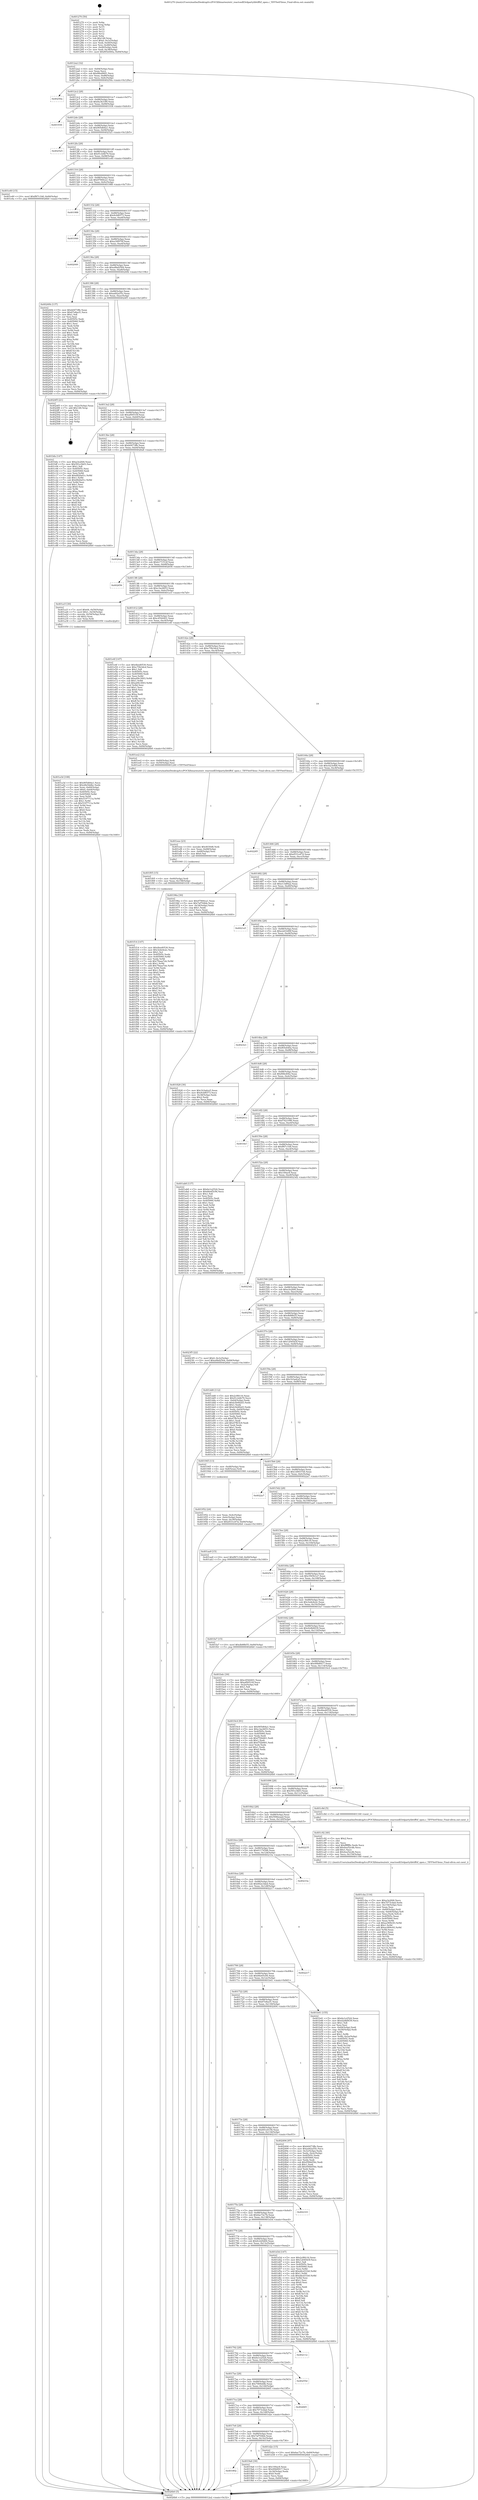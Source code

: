 digraph "0x401270" {
  label = "0x401270 (/mnt/c/Users/mathe/Desktop/tcc/POCII/binaries/extr_reactosdll3rdpartylibtifftif_open.c_TIFFSetFileno_Final-ollvm.out::main(0))"
  labelloc = "t"
  node[shape=record]

  Entry [label="",width=0.3,height=0.3,shape=circle,fillcolor=black,style=filled]
  "0x4012a2" [label="{
     0x4012a2 [32]\l
     | [instrs]\l
     &nbsp;&nbsp;0x4012a2 \<+6\>: mov -0x84(%rbp),%eax\l
     &nbsp;&nbsp;0x4012a8 \<+2\>: mov %eax,%ecx\l
     &nbsp;&nbsp;0x4012aa \<+6\>: sub $0x88ed90f1,%ecx\l
     &nbsp;&nbsp;0x4012b0 \<+6\>: mov %eax,-0x88(%rbp)\l
     &nbsp;&nbsp;0x4012b6 \<+6\>: mov %ecx,-0x8c(%rbp)\l
     &nbsp;&nbsp;0x4012bc \<+6\>: je 000000000040250a \<main+0x129a\>\l
  }"]
  "0x40250a" [label="{
     0x40250a\l
  }", style=dashed]
  "0x4012c2" [label="{
     0x4012c2 [28]\l
     | [instrs]\l
     &nbsp;&nbsp;0x4012c2 \<+5\>: jmp 00000000004012c7 \<main+0x57\>\l
     &nbsp;&nbsp;0x4012c7 \<+6\>: mov -0x88(%rbp),%eax\l
     &nbsp;&nbsp;0x4012cd \<+5\>: sub $0x8a3b33f9,%eax\l
     &nbsp;&nbsp;0x4012d2 \<+6\>: mov %eax,-0x90(%rbp)\l
     &nbsp;&nbsp;0x4012d8 \<+6\>: je 0000000000401936 \<main+0x6c6\>\l
  }"]
  Exit [label="",width=0.3,height=0.3,shape=circle,fillcolor=black,style=filled,peripheries=2]
  "0x401936" [label="{
     0x401936\l
  }", style=dashed]
  "0x4012de" [label="{
     0x4012de [28]\l
     | [instrs]\l
     &nbsp;&nbsp;0x4012de \<+5\>: jmp 00000000004012e3 \<main+0x73\>\l
     &nbsp;&nbsp;0x4012e3 \<+6\>: mov -0x88(%rbp),%eax\l
     &nbsp;&nbsp;0x4012e9 \<+5\>: sub $0x905d64a1,%eax\l
     &nbsp;&nbsp;0x4012ee \<+6\>: mov %eax,-0x94(%rbp)\l
     &nbsp;&nbsp;0x4012f4 \<+6\>: je 0000000000402525 \<main+0x12b5\>\l
  }"]
  "0x401f14" [label="{
     0x401f14 [147]\l
     | [instrs]\l
     &nbsp;&nbsp;0x401f14 \<+5\>: mov $0x4bed0530,%eax\l
     &nbsp;&nbsp;0x401f19 \<+5\>: mov $0x3ede4e2c,%esi\l
     &nbsp;&nbsp;0x401f1e \<+2\>: mov $0x1,%cl\l
     &nbsp;&nbsp;0x401f20 \<+7\>: mov 0x40505c,%edx\l
     &nbsp;&nbsp;0x401f27 \<+8\>: mov 0x405060,%r8d\l
     &nbsp;&nbsp;0x401f2f \<+3\>: mov %edx,%r9d\l
     &nbsp;&nbsp;0x401f32 \<+7\>: sub $0x79aaa7eb,%r9d\l
     &nbsp;&nbsp;0x401f39 \<+4\>: sub $0x1,%r9d\l
     &nbsp;&nbsp;0x401f3d \<+7\>: add $0x79aaa7eb,%r9d\l
     &nbsp;&nbsp;0x401f44 \<+4\>: imul %r9d,%edx\l
     &nbsp;&nbsp;0x401f48 \<+3\>: and $0x1,%edx\l
     &nbsp;&nbsp;0x401f4b \<+3\>: cmp $0x0,%edx\l
     &nbsp;&nbsp;0x401f4e \<+4\>: sete %r10b\l
     &nbsp;&nbsp;0x401f52 \<+4\>: cmp $0xa,%r8d\l
     &nbsp;&nbsp;0x401f56 \<+4\>: setl %r11b\l
     &nbsp;&nbsp;0x401f5a \<+3\>: mov %r10b,%bl\l
     &nbsp;&nbsp;0x401f5d \<+3\>: xor $0xff,%bl\l
     &nbsp;&nbsp;0x401f60 \<+3\>: mov %r11b,%r14b\l
     &nbsp;&nbsp;0x401f63 \<+4\>: xor $0xff,%r14b\l
     &nbsp;&nbsp;0x401f67 \<+3\>: xor $0x1,%cl\l
     &nbsp;&nbsp;0x401f6a \<+3\>: mov %bl,%r15b\l
     &nbsp;&nbsp;0x401f6d \<+4\>: and $0xff,%r15b\l
     &nbsp;&nbsp;0x401f71 \<+3\>: and %cl,%r10b\l
     &nbsp;&nbsp;0x401f74 \<+3\>: mov %r14b,%r12b\l
     &nbsp;&nbsp;0x401f77 \<+4\>: and $0xff,%r12b\l
     &nbsp;&nbsp;0x401f7b \<+3\>: and %cl,%r11b\l
     &nbsp;&nbsp;0x401f7e \<+3\>: or %r10b,%r15b\l
     &nbsp;&nbsp;0x401f81 \<+3\>: or %r11b,%r12b\l
     &nbsp;&nbsp;0x401f84 \<+3\>: xor %r12b,%r15b\l
     &nbsp;&nbsp;0x401f87 \<+3\>: or %r14b,%bl\l
     &nbsp;&nbsp;0x401f8a \<+3\>: xor $0xff,%bl\l
     &nbsp;&nbsp;0x401f8d \<+3\>: or $0x1,%cl\l
     &nbsp;&nbsp;0x401f90 \<+2\>: and %cl,%bl\l
     &nbsp;&nbsp;0x401f92 \<+3\>: or %bl,%r15b\l
     &nbsp;&nbsp;0x401f95 \<+4\>: test $0x1,%r15b\l
     &nbsp;&nbsp;0x401f99 \<+3\>: cmovne %esi,%eax\l
     &nbsp;&nbsp;0x401f9c \<+6\>: mov %eax,-0x84(%rbp)\l
     &nbsp;&nbsp;0x401fa2 \<+5\>: jmp 00000000004026b0 \<main+0x1440\>\l
  }"]
  "0x402525" [label="{
     0x402525\l
  }", style=dashed]
  "0x4012fa" [label="{
     0x4012fa [28]\l
     | [instrs]\l
     &nbsp;&nbsp;0x4012fa \<+5\>: jmp 00000000004012ff \<main+0x8f\>\l
     &nbsp;&nbsp;0x4012ff \<+6\>: mov -0x88(%rbp),%eax\l
     &nbsp;&nbsp;0x401305 \<+5\>: sub $0x91cb4b79,%eax\l
     &nbsp;&nbsp;0x40130a \<+6\>: mov %eax,-0x98(%rbp)\l
     &nbsp;&nbsp;0x401310 \<+6\>: je 0000000000401e40 \<main+0xbd0\>\l
  }"]
  "0x401f05" [label="{
     0x401f05 [15]\l
     | [instrs]\l
     &nbsp;&nbsp;0x401f05 \<+4\>: mov -0x60(%rbp),%rdi\l
     &nbsp;&nbsp;0x401f09 \<+6\>: mov %eax,-0x158(%rbp)\l
     &nbsp;&nbsp;0x401f0f \<+5\>: call 0000000000401030 \<free@plt\>\l
     | [calls]\l
     &nbsp;&nbsp;0x401030 \{1\} (unknown)\l
  }"]
  "0x401e40" [label="{
     0x401e40 [15]\l
     | [instrs]\l
     &nbsp;&nbsp;0x401e40 \<+10\>: movl $0xff47c1b8,-0x84(%rbp)\l
     &nbsp;&nbsp;0x401e4a \<+5\>: jmp 00000000004026b0 \<main+0x1440\>\l
  }"]
  "0x401316" [label="{
     0x401316 [28]\l
     | [instrs]\l
     &nbsp;&nbsp;0x401316 \<+5\>: jmp 000000000040131b \<main+0xab\>\l
     &nbsp;&nbsp;0x40131b \<+6\>: mov -0x88(%rbp),%eax\l
     &nbsp;&nbsp;0x401321 \<+5\>: sub $0x97900ca1,%eax\l
     &nbsp;&nbsp;0x401326 \<+6\>: mov %eax,-0x9c(%rbp)\l
     &nbsp;&nbsp;0x40132c \<+6\>: je 0000000000401988 \<main+0x718\>\l
  }"]
  "0x401eee" [label="{
     0x401eee [23]\l
     | [instrs]\l
     &nbsp;&nbsp;0x401eee \<+10\>: movabs $0x4030d6,%rdi\l
     &nbsp;&nbsp;0x401ef8 \<+3\>: mov %eax,-0x68(%rbp)\l
     &nbsp;&nbsp;0x401efb \<+3\>: mov -0x68(%rbp),%esi\l
     &nbsp;&nbsp;0x401efe \<+2\>: mov $0x0,%al\l
     &nbsp;&nbsp;0x401f00 \<+5\>: call 0000000000401040 \<printf@plt\>\l
     | [calls]\l
     &nbsp;&nbsp;0x401040 \{1\} (unknown)\l
  }"]
  "0x401988" [label="{
     0x401988\l
  }", style=dashed]
  "0x401332" [label="{
     0x401332 [28]\l
     | [instrs]\l
     &nbsp;&nbsp;0x401332 \<+5\>: jmp 0000000000401337 \<main+0xc7\>\l
     &nbsp;&nbsp;0x401337 \<+6\>: mov -0x88(%rbp),%eax\l
     &nbsp;&nbsp;0x40133d \<+5\>: sub $0x9cbf6573,%eax\l
     &nbsp;&nbsp;0x401342 \<+6\>: mov %eax,-0xa0(%rbp)\l
     &nbsp;&nbsp;0x401348 \<+6\>: je 0000000000401846 \<main+0x5d6\>\l
  }"]
  "0x401cba" [label="{
     0x401cba [116]\l
     | [instrs]\l
     &nbsp;&nbsp;0x401cba \<+5\>: mov $0xa3e2fd4,%ecx\l
     &nbsp;&nbsp;0x401cbf \<+5\>: mov $0x7073cdad,%edx\l
     &nbsp;&nbsp;0x401cc4 \<+6\>: mov -0x154(%rbp),%esi\l
     &nbsp;&nbsp;0x401cca \<+3\>: imul %eax,%esi\l
     &nbsp;&nbsp;0x401ccd \<+4\>: mov -0x60(%rbp),%rdi\l
     &nbsp;&nbsp;0x401cd1 \<+4\>: movslq -0x64(%rbp),%r8\l
     &nbsp;&nbsp;0x401cd5 \<+4\>: mov %esi,(%rdi,%r8,4)\l
     &nbsp;&nbsp;0x401cd9 \<+7\>: mov 0x40505c,%eax\l
     &nbsp;&nbsp;0x401ce0 \<+7\>: mov 0x405060,%esi\l
     &nbsp;&nbsp;0x401ce7 \<+3\>: mov %eax,%r9d\l
     &nbsp;&nbsp;0x401cea \<+7\>: sub $0xac909c93,%r9d\l
     &nbsp;&nbsp;0x401cf1 \<+4\>: sub $0x1,%r9d\l
     &nbsp;&nbsp;0x401cf5 \<+7\>: add $0xac909c93,%r9d\l
     &nbsp;&nbsp;0x401cfc \<+4\>: imul %r9d,%eax\l
     &nbsp;&nbsp;0x401d00 \<+3\>: and $0x1,%eax\l
     &nbsp;&nbsp;0x401d03 \<+3\>: cmp $0x0,%eax\l
     &nbsp;&nbsp;0x401d06 \<+4\>: sete %r10b\l
     &nbsp;&nbsp;0x401d0a \<+3\>: cmp $0xa,%esi\l
     &nbsp;&nbsp;0x401d0d \<+4\>: setl %r11b\l
     &nbsp;&nbsp;0x401d11 \<+3\>: mov %r10b,%bl\l
     &nbsp;&nbsp;0x401d14 \<+3\>: and %r11b,%bl\l
     &nbsp;&nbsp;0x401d17 \<+3\>: xor %r11b,%r10b\l
     &nbsp;&nbsp;0x401d1a \<+3\>: or %r10b,%bl\l
     &nbsp;&nbsp;0x401d1d \<+3\>: test $0x1,%bl\l
     &nbsp;&nbsp;0x401d20 \<+3\>: cmovne %edx,%ecx\l
     &nbsp;&nbsp;0x401d23 \<+6\>: mov %ecx,-0x84(%rbp)\l
     &nbsp;&nbsp;0x401d29 \<+5\>: jmp 00000000004026b0 \<main+0x1440\>\l
  }"]
  "0x401846" [label="{
     0x401846\l
  }", style=dashed]
  "0x40134e" [label="{
     0x40134e [28]\l
     | [instrs]\l
     &nbsp;&nbsp;0x40134e \<+5\>: jmp 0000000000401353 \<main+0xe3\>\l
     &nbsp;&nbsp;0x401353 \<+6\>: mov -0x88(%rbp),%eax\l
     &nbsp;&nbsp;0x401359 \<+5\>: sub $0xa34f970f,%eax\l
     &nbsp;&nbsp;0x40135e \<+6\>: mov %eax,-0xa4(%rbp)\l
     &nbsp;&nbsp;0x401364 \<+6\>: je 0000000000402049 \<main+0xdd9\>\l
  }"]
  "0x401c92" [label="{
     0x401c92 [40]\l
     | [instrs]\l
     &nbsp;&nbsp;0x401c92 \<+5\>: mov $0x2,%ecx\l
     &nbsp;&nbsp;0x401c97 \<+1\>: cltd\l
     &nbsp;&nbsp;0x401c98 \<+2\>: idiv %ecx\l
     &nbsp;&nbsp;0x401c9a \<+6\>: imul $0xfffffffe,%edx,%ecx\l
     &nbsp;&nbsp;0x401ca0 \<+6\>: add $0x4ea52cdb,%ecx\l
     &nbsp;&nbsp;0x401ca6 \<+3\>: add $0x1,%ecx\l
     &nbsp;&nbsp;0x401ca9 \<+6\>: sub $0x4ea52cdb,%ecx\l
     &nbsp;&nbsp;0x401caf \<+6\>: mov %ecx,-0x154(%rbp)\l
     &nbsp;&nbsp;0x401cb5 \<+5\>: call 0000000000401160 \<next_i\>\l
     | [calls]\l
     &nbsp;&nbsp;0x401160 \{1\} (/mnt/c/Users/mathe/Desktop/tcc/POCII/binaries/extr_reactosdll3rdpartylibtifftif_open.c_TIFFSetFileno_Final-ollvm.out::next_i)\l
  }"]
  "0x402049" [label="{
     0x402049\l
  }", style=dashed]
  "0x40136a" [label="{
     0x40136a [28]\l
     | [instrs]\l
     &nbsp;&nbsp;0x40136a \<+5\>: jmp 000000000040136f \<main+0xff\>\l
     &nbsp;&nbsp;0x40136f \<+6\>: mov -0x88(%rbp),%eax\l
     &nbsp;&nbsp;0x401375 \<+5\>: sub $0xa9bd2504,%eax\l
     &nbsp;&nbsp;0x40137a \<+6\>: mov %eax,-0xa8(%rbp)\l
     &nbsp;&nbsp;0x401380 \<+6\>: je 000000000040240b \<main+0x119b\>\l
  }"]
  "0x401a3d" [label="{
     0x401a3d [108]\l
     | [instrs]\l
     &nbsp;&nbsp;0x401a3d \<+5\>: mov $0x905d64a1,%ecx\l
     &nbsp;&nbsp;0x401a42 \<+5\>: mov $0x28e5ddbc,%edx\l
     &nbsp;&nbsp;0x401a47 \<+4\>: mov %rax,-0x60(%rbp)\l
     &nbsp;&nbsp;0x401a4b \<+7\>: movl $0x0,-0x64(%rbp)\l
     &nbsp;&nbsp;0x401a52 \<+7\>: mov 0x40505c,%esi\l
     &nbsp;&nbsp;0x401a59 \<+8\>: mov 0x405060,%r8d\l
     &nbsp;&nbsp;0x401a61 \<+3\>: mov %esi,%r9d\l
     &nbsp;&nbsp;0x401a64 \<+7\>: add $0x5197711a,%r9d\l
     &nbsp;&nbsp;0x401a6b \<+4\>: sub $0x1,%r9d\l
     &nbsp;&nbsp;0x401a6f \<+7\>: sub $0x5197711a,%r9d\l
     &nbsp;&nbsp;0x401a76 \<+4\>: imul %r9d,%esi\l
     &nbsp;&nbsp;0x401a7a \<+3\>: and $0x1,%esi\l
     &nbsp;&nbsp;0x401a7d \<+3\>: cmp $0x0,%esi\l
     &nbsp;&nbsp;0x401a80 \<+4\>: sete %r10b\l
     &nbsp;&nbsp;0x401a84 \<+4\>: cmp $0xa,%r8d\l
     &nbsp;&nbsp;0x401a88 \<+4\>: setl %r11b\l
     &nbsp;&nbsp;0x401a8c \<+3\>: mov %r10b,%bl\l
     &nbsp;&nbsp;0x401a8f \<+3\>: and %r11b,%bl\l
     &nbsp;&nbsp;0x401a92 \<+3\>: xor %r11b,%r10b\l
     &nbsp;&nbsp;0x401a95 \<+3\>: or %r10b,%bl\l
     &nbsp;&nbsp;0x401a98 \<+3\>: test $0x1,%bl\l
     &nbsp;&nbsp;0x401a9b \<+3\>: cmovne %edx,%ecx\l
     &nbsp;&nbsp;0x401a9e \<+6\>: mov %ecx,-0x84(%rbp)\l
     &nbsp;&nbsp;0x401aa4 \<+5\>: jmp 00000000004026b0 \<main+0x1440\>\l
  }"]
  "0x40240b" [label="{
     0x40240b [137]\l
     | [instrs]\l
     &nbsp;&nbsp;0x40240b \<+5\>: mov $0xb0473ffe,%eax\l
     &nbsp;&nbsp;0x402410 \<+5\>: mov $0x67e8acf1,%ecx\l
     &nbsp;&nbsp;0x402415 \<+2\>: mov $0x1,%dl\l
     &nbsp;&nbsp;0x402417 \<+2\>: xor %esi,%esi\l
     &nbsp;&nbsp;0x402419 \<+7\>: mov 0x40505c,%edi\l
     &nbsp;&nbsp;0x402420 \<+8\>: mov 0x405060,%r8d\l
     &nbsp;&nbsp;0x402428 \<+3\>: sub $0x1,%esi\l
     &nbsp;&nbsp;0x40242b \<+3\>: mov %edi,%r9d\l
     &nbsp;&nbsp;0x40242e \<+3\>: add %esi,%r9d\l
     &nbsp;&nbsp;0x402431 \<+4\>: imul %r9d,%edi\l
     &nbsp;&nbsp;0x402435 \<+3\>: and $0x1,%edi\l
     &nbsp;&nbsp;0x402438 \<+3\>: cmp $0x0,%edi\l
     &nbsp;&nbsp;0x40243b \<+4\>: sete %r10b\l
     &nbsp;&nbsp;0x40243f \<+4\>: cmp $0xa,%r8d\l
     &nbsp;&nbsp;0x402443 \<+4\>: setl %r11b\l
     &nbsp;&nbsp;0x402447 \<+3\>: mov %r10b,%bl\l
     &nbsp;&nbsp;0x40244a \<+3\>: xor $0xff,%bl\l
     &nbsp;&nbsp;0x40244d \<+3\>: mov %r11b,%r14b\l
     &nbsp;&nbsp;0x402450 \<+4\>: xor $0xff,%r14b\l
     &nbsp;&nbsp;0x402454 \<+3\>: xor $0x0,%dl\l
     &nbsp;&nbsp;0x402457 \<+3\>: mov %bl,%r15b\l
     &nbsp;&nbsp;0x40245a \<+4\>: and $0x0,%r15b\l
     &nbsp;&nbsp;0x40245e \<+3\>: and %dl,%r10b\l
     &nbsp;&nbsp;0x402461 \<+3\>: mov %r14b,%r12b\l
     &nbsp;&nbsp;0x402464 \<+4\>: and $0x0,%r12b\l
     &nbsp;&nbsp;0x402468 \<+3\>: and %dl,%r11b\l
     &nbsp;&nbsp;0x40246b \<+3\>: or %r10b,%r15b\l
     &nbsp;&nbsp;0x40246e \<+3\>: or %r11b,%r12b\l
     &nbsp;&nbsp;0x402471 \<+3\>: xor %r12b,%r15b\l
     &nbsp;&nbsp;0x402474 \<+3\>: or %r14b,%bl\l
     &nbsp;&nbsp;0x402477 \<+3\>: xor $0xff,%bl\l
     &nbsp;&nbsp;0x40247a \<+3\>: or $0x0,%dl\l
     &nbsp;&nbsp;0x40247d \<+2\>: and %dl,%bl\l
     &nbsp;&nbsp;0x40247f \<+3\>: or %bl,%r15b\l
     &nbsp;&nbsp;0x402482 \<+4\>: test $0x1,%r15b\l
     &nbsp;&nbsp;0x402486 \<+3\>: cmovne %ecx,%eax\l
     &nbsp;&nbsp;0x402489 \<+6\>: mov %eax,-0x84(%rbp)\l
     &nbsp;&nbsp;0x40248f \<+5\>: jmp 00000000004026b0 \<main+0x1440\>\l
  }"]
  "0x401386" [label="{
     0x401386 [28]\l
     | [instrs]\l
     &nbsp;&nbsp;0x401386 \<+5\>: jmp 000000000040138b \<main+0x11b\>\l
     &nbsp;&nbsp;0x40138b \<+6\>: mov -0x88(%rbp),%eax\l
     &nbsp;&nbsp;0x401391 \<+5\>: sub $0xad42a55c,%eax\l
     &nbsp;&nbsp;0x401396 \<+6\>: mov %eax,-0xac(%rbp)\l
     &nbsp;&nbsp;0x40139c \<+6\>: je 00000000004024f5 \<main+0x1285\>\l
  }"]
  "0x401802" [label="{
     0x401802\l
  }", style=dashed]
  "0x4024f5" [label="{
     0x4024f5 [21]\l
     | [instrs]\l
     &nbsp;&nbsp;0x4024f5 \<+3\>: mov -0x2c(%rbp),%eax\l
     &nbsp;&nbsp;0x4024f8 \<+7\>: add $0x148,%rsp\l
     &nbsp;&nbsp;0x4024ff \<+1\>: pop %rbx\l
     &nbsp;&nbsp;0x402500 \<+2\>: pop %r12\l
     &nbsp;&nbsp;0x402502 \<+2\>: pop %r13\l
     &nbsp;&nbsp;0x402504 \<+2\>: pop %r14\l
     &nbsp;&nbsp;0x402506 \<+2\>: pop %r15\l
     &nbsp;&nbsp;0x402508 \<+1\>: pop %rbp\l
     &nbsp;&nbsp;0x402509 \<+1\>: ret\l
  }"]
  "0x4013a2" [label="{
     0x4013a2 [28]\l
     | [instrs]\l
     &nbsp;&nbsp;0x4013a2 \<+5\>: jmp 00000000004013a7 \<main+0x137\>\l
     &nbsp;&nbsp;0x4013a7 \<+6\>: mov -0x88(%rbp),%eax\l
     &nbsp;&nbsp;0x4013ad \<+5\>: sub $0xaf00510f,%eax\l
     &nbsp;&nbsp;0x4013b2 \<+6\>: mov %eax,-0xb0(%rbp)\l
     &nbsp;&nbsp;0x4013b8 \<+6\>: je 0000000000401bfa \<main+0x98a\>\l
  }"]
  "0x4019a6" [label="{
     0x4019a6 [30]\l
     | [instrs]\l
     &nbsp;&nbsp;0x4019a6 \<+5\>: mov $0x100ac8,%eax\l
     &nbsp;&nbsp;0x4019ab \<+5\>: mov $0x49b8f417,%ecx\l
     &nbsp;&nbsp;0x4019b0 \<+3\>: mov -0x34(%rbp),%edx\l
     &nbsp;&nbsp;0x4019b3 \<+3\>: cmp $0x0,%edx\l
     &nbsp;&nbsp;0x4019b6 \<+3\>: cmove %ecx,%eax\l
     &nbsp;&nbsp;0x4019b9 \<+6\>: mov %eax,-0x84(%rbp)\l
     &nbsp;&nbsp;0x4019bf \<+5\>: jmp 00000000004026b0 \<main+0x1440\>\l
  }"]
  "0x401bfa" [label="{
     0x401bfa [147]\l
     | [instrs]\l
     &nbsp;&nbsp;0x401bfa \<+5\>: mov $0xa3e2fd4,%eax\l
     &nbsp;&nbsp;0x401bff \<+5\>: mov $0x591e3b03,%ecx\l
     &nbsp;&nbsp;0x401c04 \<+2\>: mov $0x1,%dl\l
     &nbsp;&nbsp;0x401c06 \<+7\>: mov 0x40505c,%esi\l
     &nbsp;&nbsp;0x401c0d \<+7\>: mov 0x405060,%edi\l
     &nbsp;&nbsp;0x401c14 \<+3\>: mov %esi,%r8d\l
     &nbsp;&nbsp;0x401c17 \<+7\>: add $0x682fa01c,%r8d\l
     &nbsp;&nbsp;0x401c1e \<+4\>: sub $0x1,%r8d\l
     &nbsp;&nbsp;0x401c22 \<+7\>: sub $0x682fa01c,%r8d\l
     &nbsp;&nbsp;0x401c29 \<+4\>: imul %r8d,%esi\l
     &nbsp;&nbsp;0x401c2d \<+3\>: and $0x1,%esi\l
     &nbsp;&nbsp;0x401c30 \<+3\>: cmp $0x0,%esi\l
     &nbsp;&nbsp;0x401c33 \<+4\>: sete %r9b\l
     &nbsp;&nbsp;0x401c37 \<+3\>: cmp $0xa,%edi\l
     &nbsp;&nbsp;0x401c3a \<+4\>: setl %r10b\l
     &nbsp;&nbsp;0x401c3e \<+3\>: mov %r9b,%r11b\l
     &nbsp;&nbsp;0x401c41 \<+4\>: xor $0xff,%r11b\l
     &nbsp;&nbsp;0x401c45 \<+3\>: mov %r10b,%bl\l
     &nbsp;&nbsp;0x401c48 \<+3\>: xor $0xff,%bl\l
     &nbsp;&nbsp;0x401c4b \<+3\>: xor $0x0,%dl\l
     &nbsp;&nbsp;0x401c4e \<+3\>: mov %r11b,%r14b\l
     &nbsp;&nbsp;0x401c51 \<+4\>: and $0x0,%r14b\l
     &nbsp;&nbsp;0x401c55 \<+3\>: and %dl,%r9b\l
     &nbsp;&nbsp;0x401c58 \<+3\>: mov %bl,%r15b\l
     &nbsp;&nbsp;0x401c5b \<+4\>: and $0x0,%r15b\l
     &nbsp;&nbsp;0x401c5f \<+3\>: and %dl,%r10b\l
     &nbsp;&nbsp;0x401c62 \<+3\>: or %r9b,%r14b\l
     &nbsp;&nbsp;0x401c65 \<+3\>: or %r10b,%r15b\l
     &nbsp;&nbsp;0x401c68 \<+3\>: xor %r15b,%r14b\l
     &nbsp;&nbsp;0x401c6b \<+3\>: or %bl,%r11b\l
     &nbsp;&nbsp;0x401c6e \<+4\>: xor $0xff,%r11b\l
     &nbsp;&nbsp;0x401c72 \<+3\>: or $0x0,%dl\l
     &nbsp;&nbsp;0x401c75 \<+3\>: and %dl,%r11b\l
     &nbsp;&nbsp;0x401c78 \<+3\>: or %r11b,%r14b\l
     &nbsp;&nbsp;0x401c7b \<+4\>: test $0x1,%r14b\l
     &nbsp;&nbsp;0x401c7f \<+3\>: cmovne %ecx,%eax\l
     &nbsp;&nbsp;0x401c82 \<+6\>: mov %eax,-0x84(%rbp)\l
     &nbsp;&nbsp;0x401c88 \<+5\>: jmp 00000000004026b0 \<main+0x1440\>\l
  }"]
  "0x4013be" [label="{
     0x4013be [28]\l
     | [instrs]\l
     &nbsp;&nbsp;0x4013be \<+5\>: jmp 00000000004013c3 \<main+0x153\>\l
     &nbsp;&nbsp;0x4013c3 \<+6\>: mov -0x88(%rbp),%eax\l
     &nbsp;&nbsp;0x4013c9 \<+5\>: sub $0xb0473ffe,%eax\l
     &nbsp;&nbsp;0x4013ce \<+6\>: mov %eax,-0xb4(%rbp)\l
     &nbsp;&nbsp;0x4013d4 \<+6\>: je 00000000004026a6 \<main+0x1436\>\l
  }"]
  "0x4017e6" [label="{
     0x4017e6 [28]\l
     | [instrs]\l
     &nbsp;&nbsp;0x4017e6 \<+5\>: jmp 00000000004017eb \<main+0x57b\>\l
     &nbsp;&nbsp;0x4017eb \<+6\>: mov -0x88(%rbp),%eax\l
     &nbsp;&nbsp;0x4017f1 \<+5\>: sub $0x7af704bb,%eax\l
     &nbsp;&nbsp;0x4017f6 \<+6\>: mov %eax,-0x14c(%rbp)\l
     &nbsp;&nbsp;0x4017fc \<+6\>: je 00000000004019a6 \<main+0x736\>\l
  }"]
  "0x4026a6" [label="{
     0x4026a6\l
  }", style=dashed]
  "0x4013da" [label="{
     0x4013da [28]\l
     | [instrs]\l
     &nbsp;&nbsp;0x4013da \<+5\>: jmp 00000000004013df \<main+0x16f\>\l
     &nbsp;&nbsp;0x4013df \<+6\>: mov -0x88(%rbp),%eax\l
     &nbsp;&nbsp;0x4013e5 \<+5\>: sub $0xb171512f,%eax\l
     &nbsp;&nbsp;0x4013ea \<+6\>: mov %eax,-0xb8(%rbp)\l
     &nbsp;&nbsp;0x4013f0 \<+6\>: je 0000000000402656 \<main+0x13e6\>\l
  }"]
  "0x401d2e" [label="{
     0x401d2e [15]\l
     | [instrs]\l
     &nbsp;&nbsp;0x401d2e \<+10\>: movl $0x6ac72c7b,-0x84(%rbp)\l
     &nbsp;&nbsp;0x401d38 \<+5\>: jmp 00000000004026b0 \<main+0x1440\>\l
  }"]
  "0x402656" [label="{
     0x402656\l
  }", style=dashed]
  "0x4013f6" [label="{
     0x4013f6 [28]\l
     | [instrs]\l
     &nbsp;&nbsp;0x4013f6 \<+5\>: jmp 00000000004013fb \<main+0x18b\>\l
     &nbsp;&nbsp;0x4013fb \<+6\>: mov -0x88(%rbp),%eax\l
     &nbsp;&nbsp;0x401401 \<+5\>: sub $0xc3ac6653,%eax\l
     &nbsp;&nbsp;0x401406 \<+6\>: mov %eax,-0xbc(%rbp)\l
     &nbsp;&nbsp;0x40140c \<+6\>: je 0000000000401a1f \<main+0x7af\>\l
  }"]
  "0x4017ca" [label="{
     0x4017ca [28]\l
     | [instrs]\l
     &nbsp;&nbsp;0x4017ca \<+5\>: jmp 00000000004017cf \<main+0x55f\>\l
     &nbsp;&nbsp;0x4017cf \<+6\>: mov -0x88(%rbp),%eax\l
     &nbsp;&nbsp;0x4017d5 \<+5\>: sub $0x7073cdad,%eax\l
     &nbsp;&nbsp;0x4017da \<+6\>: mov %eax,-0x148(%rbp)\l
     &nbsp;&nbsp;0x4017e0 \<+6\>: je 0000000000401d2e \<main+0xabe\>\l
  }"]
  "0x401a1f" [label="{
     0x401a1f [30]\l
     | [instrs]\l
     &nbsp;&nbsp;0x401a1f \<+7\>: movl $0x64,-0x50(%rbp)\l
     &nbsp;&nbsp;0x401a26 \<+7\>: movl $0x1,-0x54(%rbp)\l
     &nbsp;&nbsp;0x401a2d \<+4\>: movslq -0x54(%rbp),%rax\l
     &nbsp;&nbsp;0x401a31 \<+4\>: shl $0x2,%rax\l
     &nbsp;&nbsp;0x401a35 \<+3\>: mov %rax,%rdi\l
     &nbsp;&nbsp;0x401a38 \<+5\>: call 0000000000401050 \<malloc@plt\>\l
     | [calls]\l
     &nbsp;&nbsp;0x401050 \{1\} (unknown)\l
  }"]
  "0x401412" [label="{
     0x401412 [28]\l
     | [instrs]\l
     &nbsp;&nbsp;0x401412 \<+5\>: jmp 0000000000401417 \<main+0x1a7\>\l
     &nbsp;&nbsp;0x401417 \<+6\>: mov -0x88(%rbp),%eax\l
     &nbsp;&nbsp;0x40141d \<+5\>: sub $0xc4544401,%eax\l
     &nbsp;&nbsp;0x401422 \<+6\>: mov %eax,-0xc0(%rbp)\l
     &nbsp;&nbsp;0x401428 \<+6\>: je 0000000000401e4f \<main+0xbdf\>\l
  }"]
  "0x402665" [label="{
     0x402665\l
  }", style=dashed]
  "0x401e4f" [label="{
     0x401e4f [147]\l
     | [instrs]\l
     &nbsp;&nbsp;0x401e4f \<+5\>: mov $0x4bed0530,%eax\l
     &nbsp;&nbsp;0x401e54 \<+5\>: mov $0xc70b3dcd,%ecx\l
     &nbsp;&nbsp;0x401e59 \<+2\>: mov $0x1,%dl\l
     &nbsp;&nbsp;0x401e5b \<+7\>: mov 0x40505c,%esi\l
     &nbsp;&nbsp;0x401e62 \<+7\>: mov 0x405060,%edi\l
     &nbsp;&nbsp;0x401e69 \<+3\>: mov %esi,%r8d\l
     &nbsp;&nbsp;0x401e6c \<+7\>: add $0xa09c3003,%r8d\l
     &nbsp;&nbsp;0x401e73 \<+4\>: sub $0x1,%r8d\l
     &nbsp;&nbsp;0x401e77 \<+7\>: sub $0xa09c3003,%r8d\l
     &nbsp;&nbsp;0x401e7e \<+4\>: imul %r8d,%esi\l
     &nbsp;&nbsp;0x401e82 \<+3\>: and $0x1,%esi\l
     &nbsp;&nbsp;0x401e85 \<+3\>: cmp $0x0,%esi\l
     &nbsp;&nbsp;0x401e88 \<+4\>: sete %r9b\l
     &nbsp;&nbsp;0x401e8c \<+3\>: cmp $0xa,%edi\l
     &nbsp;&nbsp;0x401e8f \<+4\>: setl %r10b\l
     &nbsp;&nbsp;0x401e93 \<+3\>: mov %r9b,%r11b\l
     &nbsp;&nbsp;0x401e96 \<+4\>: xor $0xff,%r11b\l
     &nbsp;&nbsp;0x401e9a \<+3\>: mov %r10b,%bl\l
     &nbsp;&nbsp;0x401e9d \<+3\>: xor $0xff,%bl\l
     &nbsp;&nbsp;0x401ea0 \<+3\>: xor $0x0,%dl\l
     &nbsp;&nbsp;0x401ea3 \<+3\>: mov %r11b,%r14b\l
     &nbsp;&nbsp;0x401ea6 \<+4\>: and $0x0,%r14b\l
     &nbsp;&nbsp;0x401eaa \<+3\>: and %dl,%r9b\l
     &nbsp;&nbsp;0x401ead \<+3\>: mov %bl,%r15b\l
     &nbsp;&nbsp;0x401eb0 \<+4\>: and $0x0,%r15b\l
     &nbsp;&nbsp;0x401eb4 \<+3\>: and %dl,%r10b\l
     &nbsp;&nbsp;0x401eb7 \<+3\>: or %r9b,%r14b\l
     &nbsp;&nbsp;0x401eba \<+3\>: or %r10b,%r15b\l
     &nbsp;&nbsp;0x401ebd \<+3\>: xor %r15b,%r14b\l
     &nbsp;&nbsp;0x401ec0 \<+3\>: or %bl,%r11b\l
     &nbsp;&nbsp;0x401ec3 \<+4\>: xor $0xff,%r11b\l
     &nbsp;&nbsp;0x401ec7 \<+3\>: or $0x0,%dl\l
     &nbsp;&nbsp;0x401eca \<+3\>: and %dl,%r11b\l
     &nbsp;&nbsp;0x401ecd \<+3\>: or %r11b,%r14b\l
     &nbsp;&nbsp;0x401ed0 \<+4\>: test $0x1,%r14b\l
     &nbsp;&nbsp;0x401ed4 \<+3\>: cmovne %ecx,%eax\l
     &nbsp;&nbsp;0x401ed7 \<+6\>: mov %eax,-0x84(%rbp)\l
     &nbsp;&nbsp;0x401edd \<+5\>: jmp 00000000004026b0 \<main+0x1440\>\l
  }"]
  "0x40142e" [label="{
     0x40142e [28]\l
     | [instrs]\l
     &nbsp;&nbsp;0x40142e \<+5\>: jmp 0000000000401433 \<main+0x1c3\>\l
     &nbsp;&nbsp;0x401433 \<+6\>: mov -0x88(%rbp),%eax\l
     &nbsp;&nbsp;0x401439 \<+5\>: sub $0xc70b3dcd,%eax\l
     &nbsp;&nbsp;0x40143e \<+6\>: mov %eax,-0xc4(%rbp)\l
     &nbsp;&nbsp;0x401444 \<+6\>: je 0000000000401ee2 \<main+0xc72\>\l
  }"]
  "0x4017ae" [label="{
     0x4017ae [28]\l
     | [instrs]\l
     &nbsp;&nbsp;0x4017ae \<+5\>: jmp 00000000004017b3 \<main+0x543\>\l
     &nbsp;&nbsp;0x4017b3 \<+6\>: mov -0x88(%rbp),%eax\l
     &nbsp;&nbsp;0x4017b9 \<+5\>: sub $0x7069efdb,%eax\l
     &nbsp;&nbsp;0x4017be \<+6\>: mov %eax,-0x144(%rbp)\l
     &nbsp;&nbsp;0x4017c4 \<+6\>: je 0000000000402665 \<main+0x13f5\>\l
  }"]
  "0x401ee2" [label="{
     0x401ee2 [12]\l
     | [instrs]\l
     &nbsp;&nbsp;0x401ee2 \<+4\>: mov -0x60(%rbp),%rdi\l
     &nbsp;&nbsp;0x401ee6 \<+3\>: mov -0x50(%rbp),%esi\l
     &nbsp;&nbsp;0x401ee9 \<+5\>: call 0000000000401240 \<TIFFSetFileno\>\l
     | [calls]\l
     &nbsp;&nbsp;0x401240 \{1\} (/mnt/c/Users/mathe/Desktop/tcc/POCII/binaries/extr_reactosdll3rdpartylibtifftif_open.c_TIFFSetFileno_Final-ollvm.out::TIFFSetFileno)\l
  }"]
  "0x40144a" [label="{
     0x40144a [28]\l
     | [instrs]\l
     &nbsp;&nbsp;0x40144a \<+5\>: jmp 000000000040144f \<main+0x1df\>\l
     &nbsp;&nbsp;0x40144f \<+6\>: mov -0x88(%rbp),%eax\l
     &nbsp;&nbsp;0x401455 \<+5\>: sub $0xcb23efb8,%eax\l
     &nbsp;&nbsp;0x40145a \<+6\>: mov %eax,-0xc8(%rbp)\l
     &nbsp;&nbsp;0x401460 \<+6\>: je 0000000000402285 \<main+0x1015\>\l
  }"]
  "0x40255d" [label="{
     0x40255d\l
  }", style=dashed]
  "0x402285" [label="{
     0x402285\l
  }", style=dashed]
  "0x401466" [label="{
     0x401466 [28]\l
     | [instrs]\l
     &nbsp;&nbsp;0x401466 \<+5\>: jmp 000000000040146b \<main+0x1fb\>\l
     &nbsp;&nbsp;0x40146b \<+6\>: mov -0x88(%rbp),%eax\l
     &nbsp;&nbsp;0x401471 \<+5\>: sub $0xd531e47d,%eax\l
     &nbsp;&nbsp;0x401476 \<+6\>: mov %eax,-0xcc(%rbp)\l
     &nbsp;&nbsp;0x40147c \<+6\>: je 000000000040196a \<main+0x6fa\>\l
  }"]
  "0x401792" [label="{
     0x401792 [28]\l
     | [instrs]\l
     &nbsp;&nbsp;0x401792 \<+5\>: jmp 0000000000401797 \<main+0x527\>\l
     &nbsp;&nbsp;0x401797 \<+6\>: mov -0x88(%rbp),%eax\l
     &nbsp;&nbsp;0x40179d \<+5\>: sub $0x6e1e2524,%eax\l
     &nbsp;&nbsp;0x4017a2 \<+6\>: mov %eax,-0x140(%rbp)\l
     &nbsp;&nbsp;0x4017a8 \<+6\>: je 000000000040255d \<main+0x12ed\>\l
  }"]
  "0x40196a" [label="{
     0x40196a [30]\l
     | [instrs]\l
     &nbsp;&nbsp;0x40196a \<+5\>: mov $0x97900ca1,%eax\l
     &nbsp;&nbsp;0x40196f \<+5\>: mov $0x7af704bb,%ecx\l
     &nbsp;&nbsp;0x401974 \<+3\>: mov -0x34(%rbp),%edx\l
     &nbsp;&nbsp;0x401977 \<+3\>: cmp $0x1,%edx\l
     &nbsp;&nbsp;0x40197a \<+3\>: cmovl %ecx,%eax\l
     &nbsp;&nbsp;0x40197d \<+6\>: mov %eax,-0x84(%rbp)\l
     &nbsp;&nbsp;0x401983 \<+5\>: jmp 00000000004026b0 \<main+0x1440\>\l
  }"]
  "0x401482" [label="{
     0x401482 [28]\l
     | [instrs]\l
     &nbsp;&nbsp;0x401482 \<+5\>: jmp 0000000000401487 \<main+0x217\>\l
     &nbsp;&nbsp;0x401487 \<+6\>: mov -0x88(%rbp),%eax\l
     &nbsp;&nbsp;0x40148d \<+5\>: sub $0xe13df0a2,%eax\l
     &nbsp;&nbsp;0x401492 \<+6\>: mov %eax,-0xd0(%rbp)\l
     &nbsp;&nbsp;0x401498 \<+6\>: je 00000000004021a5 \<main+0xf35\>\l
  }"]
  "0x402112" [label="{
     0x402112\l
  }", style=dashed]
  "0x4021a5" [label="{
     0x4021a5\l
  }", style=dashed]
  "0x40149e" [label="{
     0x40149e [28]\l
     | [instrs]\l
     &nbsp;&nbsp;0x40149e \<+5\>: jmp 00000000004014a3 \<main+0x233\>\l
     &nbsp;&nbsp;0x4014a3 \<+6\>: mov -0x88(%rbp),%eax\l
     &nbsp;&nbsp;0x4014a9 \<+5\>: sub $0xe2d1b90f,%eax\l
     &nbsp;&nbsp;0x4014ae \<+6\>: mov %eax,-0xd4(%rbp)\l
     &nbsp;&nbsp;0x4014b4 \<+6\>: je 00000000004023e1 \<main+0x1171\>\l
  }"]
  "0x401776" [label="{
     0x401776 [28]\l
     | [instrs]\l
     &nbsp;&nbsp;0x401776 \<+5\>: jmp 000000000040177b \<main+0x50b\>\l
     &nbsp;&nbsp;0x40177b \<+6\>: mov -0x88(%rbp),%eax\l
     &nbsp;&nbsp;0x401781 \<+5\>: sub $0x6c229264,%eax\l
     &nbsp;&nbsp;0x401786 \<+6\>: mov %eax,-0x13c(%rbp)\l
     &nbsp;&nbsp;0x40178c \<+6\>: je 0000000000402112 \<main+0xea2\>\l
  }"]
  "0x4023e1" [label="{
     0x4023e1\l
  }", style=dashed]
  "0x4014ba" [label="{
     0x4014ba [28]\l
     | [instrs]\l
     &nbsp;&nbsp;0x4014ba \<+5\>: jmp 00000000004014bf \<main+0x24f\>\l
     &nbsp;&nbsp;0x4014bf \<+6\>: mov -0x88(%rbp),%eax\l
     &nbsp;&nbsp;0x4014c5 \<+5\>: sub $0xf65e640a,%eax\l
     &nbsp;&nbsp;0x4014ca \<+6\>: mov %eax,-0xd8(%rbp)\l
     &nbsp;&nbsp;0x4014d0 \<+6\>: je 0000000000401828 \<main+0x5b8\>\l
  }"]
  "0x401d3d" [label="{
     0x401d3d [147]\l
     | [instrs]\l
     &nbsp;&nbsp;0x401d3d \<+5\>: mov $0x2cf6fc16,%eax\l
     &nbsp;&nbsp;0x401d42 \<+5\>: mov $0x12045d3f,%ecx\l
     &nbsp;&nbsp;0x401d47 \<+2\>: mov $0x1,%dl\l
     &nbsp;&nbsp;0x401d49 \<+7\>: mov 0x40505c,%esi\l
     &nbsp;&nbsp;0x401d50 \<+7\>: mov 0x405060,%edi\l
     &nbsp;&nbsp;0x401d57 \<+3\>: mov %esi,%r8d\l
     &nbsp;&nbsp;0x401d5a \<+7\>: add $0xddcd31b0,%r8d\l
     &nbsp;&nbsp;0x401d61 \<+4\>: sub $0x1,%r8d\l
     &nbsp;&nbsp;0x401d65 \<+7\>: sub $0xddcd31b0,%r8d\l
     &nbsp;&nbsp;0x401d6c \<+4\>: imul %r8d,%esi\l
     &nbsp;&nbsp;0x401d70 \<+3\>: and $0x1,%esi\l
     &nbsp;&nbsp;0x401d73 \<+3\>: cmp $0x0,%esi\l
     &nbsp;&nbsp;0x401d76 \<+4\>: sete %r9b\l
     &nbsp;&nbsp;0x401d7a \<+3\>: cmp $0xa,%edi\l
     &nbsp;&nbsp;0x401d7d \<+4\>: setl %r10b\l
     &nbsp;&nbsp;0x401d81 \<+3\>: mov %r9b,%r11b\l
     &nbsp;&nbsp;0x401d84 \<+4\>: xor $0xff,%r11b\l
     &nbsp;&nbsp;0x401d88 \<+3\>: mov %r10b,%bl\l
     &nbsp;&nbsp;0x401d8b \<+3\>: xor $0xff,%bl\l
     &nbsp;&nbsp;0x401d8e \<+3\>: xor $0x0,%dl\l
     &nbsp;&nbsp;0x401d91 \<+3\>: mov %r11b,%r14b\l
     &nbsp;&nbsp;0x401d94 \<+4\>: and $0x0,%r14b\l
     &nbsp;&nbsp;0x401d98 \<+3\>: and %dl,%r9b\l
     &nbsp;&nbsp;0x401d9b \<+3\>: mov %bl,%r15b\l
     &nbsp;&nbsp;0x401d9e \<+4\>: and $0x0,%r15b\l
     &nbsp;&nbsp;0x401da2 \<+3\>: and %dl,%r10b\l
     &nbsp;&nbsp;0x401da5 \<+3\>: or %r9b,%r14b\l
     &nbsp;&nbsp;0x401da8 \<+3\>: or %r10b,%r15b\l
     &nbsp;&nbsp;0x401dab \<+3\>: xor %r15b,%r14b\l
     &nbsp;&nbsp;0x401dae \<+3\>: or %bl,%r11b\l
     &nbsp;&nbsp;0x401db1 \<+4\>: xor $0xff,%r11b\l
     &nbsp;&nbsp;0x401db5 \<+3\>: or $0x0,%dl\l
     &nbsp;&nbsp;0x401db8 \<+3\>: and %dl,%r11b\l
     &nbsp;&nbsp;0x401dbb \<+3\>: or %r11b,%r14b\l
     &nbsp;&nbsp;0x401dbe \<+4\>: test $0x1,%r14b\l
     &nbsp;&nbsp;0x401dc2 \<+3\>: cmovne %ecx,%eax\l
     &nbsp;&nbsp;0x401dc5 \<+6\>: mov %eax,-0x84(%rbp)\l
     &nbsp;&nbsp;0x401dcb \<+5\>: jmp 00000000004026b0 \<main+0x1440\>\l
  }"]
  "0x401828" [label="{
     0x401828 [30]\l
     | [instrs]\l
     &nbsp;&nbsp;0x401828 \<+5\>: mov $0x1b3adca5,%eax\l
     &nbsp;&nbsp;0x40182d \<+5\>: mov $0x9cbf6573,%ecx\l
     &nbsp;&nbsp;0x401832 \<+3\>: mov -0x38(%rbp),%edx\l
     &nbsp;&nbsp;0x401835 \<+3\>: cmp $0x2,%edx\l
     &nbsp;&nbsp;0x401838 \<+3\>: cmovne %ecx,%eax\l
     &nbsp;&nbsp;0x40183b \<+6\>: mov %eax,-0x84(%rbp)\l
     &nbsp;&nbsp;0x401841 \<+5\>: jmp 00000000004026b0 \<main+0x1440\>\l
  }"]
  "0x4014d6" [label="{
     0x4014d6 [28]\l
     | [instrs]\l
     &nbsp;&nbsp;0x4014d6 \<+5\>: jmp 00000000004014db \<main+0x26b\>\l
     &nbsp;&nbsp;0x4014db \<+6\>: mov -0x88(%rbp),%eax\l
     &nbsp;&nbsp;0x4014e1 \<+5\>: sub $0xf68e4f42,%eax\l
     &nbsp;&nbsp;0x4014e6 \<+6\>: mov %eax,-0xdc(%rbp)\l
     &nbsp;&nbsp;0x4014ec \<+6\>: je 000000000040261e \<main+0x13ae\>\l
  }"]
  "0x4026b0" [label="{
     0x4026b0 [5]\l
     | [instrs]\l
     &nbsp;&nbsp;0x4026b0 \<+5\>: jmp 00000000004012a2 \<main+0x32\>\l
  }"]
  "0x401270" [label="{
     0x401270 [50]\l
     | [instrs]\l
     &nbsp;&nbsp;0x401270 \<+1\>: push %rbp\l
     &nbsp;&nbsp;0x401271 \<+3\>: mov %rsp,%rbp\l
     &nbsp;&nbsp;0x401274 \<+2\>: push %r15\l
     &nbsp;&nbsp;0x401276 \<+2\>: push %r14\l
     &nbsp;&nbsp;0x401278 \<+2\>: push %r13\l
     &nbsp;&nbsp;0x40127a \<+2\>: push %r12\l
     &nbsp;&nbsp;0x40127c \<+1\>: push %rbx\l
     &nbsp;&nbsp;0x40127d \<+7\>: sub $0x148,%rsp\l
     &nbsp;&nbsp;0x401284 \<+7\>: movl $0x0,-0x3c(%rbp)\l
     &nbsp;&nbsp;0x40128b \<+3\>: mov %edi,-0x40(%rbp)\l
     &nbsp;&nbsp;0x40128e \<+4\>: mov %rsi,-0x48(%rbp)\l
     &nbsp;&nbsp;0x401292 \<+3\>: mov -0x40(%rbp),%edi\l
     &nbsp;&nbsp;0x401295 \<+3\>: mov %edi,-0x38(%rbp)\l
     &nbsp;&nbsp;0x401298 \<+10\>: movl $0xf65e640a,-0x84(%rbp)\l
  }"]
  "0x40175a" [label="{
     0x40175a [28]\l
     | [instrs]\l
     &nbsp;&nbsp;0x40175a \<+5\>: jmp 000000000040175f \<main+0x4ef\>\l
     &nbsp;&nbsp;0x40175f \<+6\>: mov -0x88(%rbp),%eax\l
     &nbsp;&nbsp;0x401765 \<+5\>: sub $0x6ac72c7b,%eax\l
     &nbsp;&nbsp;0x40176a \<+6\>: mov %eax,-0x138(%rbp)\l
     &nbsp;&nbsp;0x401770 \<+6\>: je 0000000000401d3d \<main+0xacd\>\l
  }"]
  "0x40261e" [label="{
     0x40261e\l
  }", style=dashed]
  "0x4014f2" [label="{
     0x4014f2 [28]\l
     | [instrs]\l
     &nbsp;&nbsp;0x4014f2 \<+5\>: jmp 00000000004014f7 \<main+0x287\>\l
     &nbsp;&nbsp;0x4014f7 \<+6\>: mov -0x88(%rbp),%eax\l
     &nbsp;&nbsp;0x4014fd \<+5\>: sub $0xf7421096,%eax\l
     &nbsp;&nbsp;0x401502 \<+6\>: mov %eax,-0xe0(%rbp)\l
     &nbsp;&nbsp;0x401508 \<+6\>: je 00000000004018cf \<main+0x65f\>\l
  }"]
  "0x402103" [label="{
     0x402103\l
  }", style=dashed]
  "0x4018cf" [label="{
     0x4018cf\l
  }", style=dashed]
  "0x40150e" [label="{
     0x40150e [28]\l
     | [instrs]\l
     &nbsp;&nbsp;0x40150e \<+5\>: jmp 0000000000401513 \<main+0x2a3\>\l
     &nbsp;&nbsp;0x401513 \<+6\>: mov -0x88(%rbp),%eax\l
     &nbsp;&nbsp;0x401519 \<+5\>: sub $0xff47c1b8,%eax\l
     &nbsp;&nbsp;0x40151e \<+6\>: mov %eax,-0xe4(%rbp)\l
     &nbsp;&nbsp;0x401524 \<+6\>: je 0000000000401ab8 \<main+0x848\>\l
  }"]
  "0x40173e" [label="{
     0x40173e [28]\l
     | [instrs]\l
     &nbsp;&nbsp;0x40173e \<+5\>: jmp 0000000000401743 \<main+0x4d3\>\l
     &nbsp;&nbsp;0x401743 \<+6\>: mov -0x88(%rbp),%eax\l
     &nbsp;&nbsp;0x401749 \<+5\>: sub $0x691e0156,%eax\l
     &nbsp;&nbsp;0x40174e \<+6\>: mov %eax,-0x134(%rbp)\l
     &nbsp;&nbsp;0x401754 \<+6\>: je 0000000000402103 \<main+0xe93\>\l
  }"]
  "0x401ab8" [label="{
     0x401ab8 [137]\l
     | [instrs]\l
     &nbsp;&nbsp;0x401ab8 \<+5\>: mov $0x6e1e2524,%eax\l
     &nbsp;&nbsp;0x401abd \<+5\>: mov $0x66e65c94,%ecx\l
     &nbsp;&nbsp;0x401ac2 \<+2\>: mov $0x1,%dl\l
     &nbsp;&nbsp;0x401ac4 \<+2\>: xor %esi,%esi\l
     &nbsp;&nbsp;0x401ac6 \<+7\>: mov 0x40505c,%edi\l
     &nbsp;&nbsp;0x401acd \<+8\>: mov 0x405060,%r8d\l
     &nbsp;&nbsp;0x401ad5 \<+3\>: sub $0x1,%esi\l
     &nbsp;&nbsp;0x401ad8 \<+3\>: mov %edi,%r9d\l
     &nbsp;&nbsp;0x401adb \<+3\>: add %esi,%r9d\l
     &nbsp;&nbsp;0x401ade \<+4\>: imul %r9d,%edi\l
     &nbsp;&nbsp;0x401ae2 \<+3\>: and $0x1,%edi\l
     &nbsp;&nbsp;0x401ae5 \<+3\>: cmp $0x0,%edi\l
     &nbsp;&nbsp;0x401ae8 \<+4\>: sete %r10b\l
     &nbsp;&nbsp;0x401aec \<+4\>: cmp $0xa,%r8d\l
     &nbsp;&nbsp;0x401af0 \<+4\>: setl %r11b\l
     &nbsp;&nbsp;0x401af4 \<+3\>: mov %r10b,%bl\l
     &nbsp;&nbsp;0x401af7 \<+3\>: xor $0xff,%bl\l
     &nbsp;&nbsp;0x401afa \<+3\>: mov %r11b,%r14b\l
     &nbsp;&nbsp;0x401afd \<+4\>: xor $0xff,%r14b\l
     &nbsp;&nbsp;0x401b01 \<+3\>: xor $0x0,%dl\l
     &nbsp;&nbsp;0x401b04 \<+3\>: mov %bl,%r15b\l
     &nbsp;&nbsp;0x401b07 \<+4\>: and $0x0,%r15b\l
     &nbsp;&nbsp;0x401b0b \<+3\>: and %dl,%r10b\l
     &nbsp;&nbsp;0x401b0e \<+3\>: mov %r14b,%r12b\l
     &nbsp;&nbsp;0x401b11 \<+4\>: and $0x0,%r12b\l
     &nbsp;&nbsp;0x401b15 \<+3\>: and %dl,%r11b\l
     &nbsp;&nbsp;0x401b18 \<+3\>: or %r10b,%r15b\l
     &nbsp;&nbsp;0x401b1b \<+3\>: or %r11b,%r12b\l
     &nbsp;&nbsp;0x401b1e \<+3\>: xor %r12b,%r15b\l
     &nbsp;&nbsp;0x401b21 \<+3\>: or %r14b,%bl\l
     &nbsp;&nbsp;0x401b24 \<+3\>: xor $0xff,%bl\l
     &nbsp;&nbsp;0x401b27 \<+3\>: or $0x0,%dl\l
     &nbsp;&nbsp;0x401b2a \<+2\>: and %dl,%bl\l
     &nbsp;&nbsp;0x401b2c \<+3\>: or %bl,%r15b\l
     &nbsp;&nbsp;0x401b2f \<+4\>: test $0x1,%r15b\l
     &nbsp;&nbsp;0x401b33 \<+3\>: cmovne %ecx,%eax\l
     &nbsp;&nbsp;0x401b36 \<+6\>: mov %eax,-0x84(%rbp)\l
     &nbsp;&nbsp;0x401b3c \<+5\>: jmp 00000000004026b0 \<main+0x1440\>\l
  }"]
  "0x40152a" [label="{
     0x40152a [28]\l
     | [instrs]\l
     &nbsp;&nbsp;0x40152a \<+5\>: jmp 000000000040152f \<main+0x2bf\>\l
     &nbsp;&nbsp;0x40152f \<+6\>: mov -0x88(%rbp),%eax\l
     &nbsp;&nbsp;0x401535 \<+5\>: sub $0x100ac8,%eax\l
     &nbsp;&nbsp;0x40153a \<+6\>: mov %eax,-0xe8(%rbp)\l
     &nbsp;&nbsp;0x401540 \<+6\>: je 00000000004023d2 \<main+0x1162\>\l
  }"]
  "0x402494" [label="{
     0x402494 [97]\l
     | [instrs]\l
     &nbsp;&nbsp;0x402494 \<+5\>: mov $0xb0473ffe,%eax\l
     &nbsp;&nbsp;0x402499 \<+5\>: mov $0xad42a55c,%ecx\l
     &nbsp;&nbsp;0x40249e \<+3\>: mov -0x3c(%rbp),%edx\l
     &nbsp;&nbsp;0x4024a1 \<+3\>: mov %edx,-0x2c(%rbp)\l
     &nbsp;&nbsp;0x4024a4 \<+7\>: mov 0x40505c,%edx\l
     &nbsp;&nbsp;0x4024ab \<+7\>: mov 0x405060,%esi\l
     &nbsp;&nbsp;0x4024b2 \<+2\>: mov %edx,%edi\l
     &nbsp;&nbsp;0x4024b4 \<+6\>: sub $0x956b054c,%edi\l
     &nbsp;&nbsp;0x4024ba \<+3\>: sub $0x1,%edi\l
     &nbsp;&nbsp;0x4024bd \<+6\>: add $0x956b054c,%edi\l
     &nbsp;&nbsp;0x4024c3 \<+3\>: imul %edi,%edx\l
     &nbsp;&nbsp;0x4024c6 \<+3\>: and $0x1,%edx\l
     &nbsp;&nbsp;0x4024c9 \<+3\>: cmp $0x0,%edx\l
     &nbsp;&nbsp;0x4024cc \<+4\>: sete %r8b\l
     &nbsp;&nbsp;0x4024d0 \<+3\>: cmp $0xa,%esi\l
     &nbsp;&nbsp;0x4024d3 \<+4\>: setl %r9b\l
     &nbsp;&nbsp;0x4024d7 \<+3\>: mov %r8b,%r10b\l
     &nbsp;&nbsp;0x4024da \<+3\>: and %r9b,%r10b\l
     &nbsp;&nbsp;0x4024dd \<+3\>: xor %r9b,%r8b\l
     &nbsp;&nbsp;0x4024e0 \<+3\>: or %r8b,%r10b\l
     &nbsp;&nbsp;0x4024e3 \<+4\>: test $0x1,%r10b\l
     &nbsp;&nbsp;0x4024e7 \<+3\>: cmovne %ecx,%eax\l
     &nbsp;&nbsp;0x4024ea \<+6\>: mov %eax,-0x84(%rbp)\l
     &nbsp;&nbsp;0x4024f0 \<+5\>: jmp 00000000004026b0 \<main+0x1440\>\l
  }"]
  "0x4023d2" [label="{
     0x4023d2\l
  }", style=dashed]
  "0x401546" [label="{
     0x401546 [28]\l
     | [instrs]\l
     &nbsp;&nbsp;0x401546 \<+5\>: jmp 000000000040154b \<main+0x2db\>\l
     &nbsp;&nbsp;0x40154b \<+6\>: mov -0x88(%rbp),%eax\l
     &nbsp;&nbsp;0x401551 \<+5\>: sub $0xa3e2fd4,%eax\l
     &nbsp;&nbsp;0x401556 \<+6\>: mov %eax,-0xec(%rbp)\l
     &nbsp;&nbsp;0x40155c \<+6\>: je 000000000040256c \<main+0x12fc\>\l
  }"]
  "0x401722" [label="{
     0x401722 [28]\l
     | [instrs]\l
     &nbsp;&nbsp;0x401722 \<+5\>: jmp 0000000000401727 \<main+0x4b7\>\l
     &nbsp;&nbsp;0x401727 \<+6\>: mov -0x88(%rbp),%eax\l
     &nbsp;&nbsp;0x40172d \<+5\>: sub $0x67e8acf1,%eax\l
     &nbsp;&nbsp;0x401732 \<+6\>: mov %eax,-0x130(%rbp)\l
     &nbsp;&nbsp;0x401738 \<+6\>: je 0000000000402494 \<main+0x1224\>\l
  }"]
  "0x40256c" [label="{
     0x40256c\l
  }", style=dashed]
  "0x401562" [label="{
     0x401562 [28]\l
     | [instrs]\l
     &nbsp;&nbsp;0x401562 \<+5\>: jmp 0000000000401567 \<main+0x2f7\>\l
     &nbsp;&nbsp;0x401567 \<+6\>: mov -0x88(%rbp),%eax\l
     &nbsp;&nbsp;0x40156d \<+5\>: sub $0xdb88b55,%eax\l
     &nbsp;&nbsp;0x401572 \<+6\>: mov %eax,-0xf0(%rbp)\l
     &nbsp;&nbsp;0x401578 \<+6\>: je 00000000004023f5 \<main+0x1185\>\l
  }"]
  "0x401b41" [label="{
     0x401b41 [155]\l
     | [instrs]\l
     &nbsp;&nbsp;0x401b41 \<+5\>: mov $0x6e1e2524,%eax\l
     &nbsp;&nbsp;0x401b46 \<+5\>: mov $0x42db8439,%ecx\l
     &nbsp;&nbsp;0x401b4b \<+2\>: mov $0x1,%dl\l
     &nbsp;&nbsp;0x401b4d \<+2\>: xor %esi,%esi\l
     &nbsp;&nbsp;0x401b4f \<+3\>: mov -0x64(%rbp),%edi\l
     &nbsp;&nbsp;0x401b52 \<+3\>: cmp -0x54(%rbp),%edi\l
     &nbsp;&nbsp;0x401b55 \<+4\>: setl %r8b\l
     &nbsp;&nbsp;0x401b59 \<+4\>: and $0x1,%r8b\l
     &nbsp;&nbsp;0x401b5d \<+4\>: mov %r8b,-0x2e(%rbp)\l
     &nbsp;&nbsp;0x401b61 \<+7\>: mov 0x40505c,%edi\l
     &nbsp;&nbsp;0x401b68 \<+8\>: mov 0x405060,%r9d\l
     &nbsp;&nbsp;0x401b70 \<+3\>: sub $0x1,%esi\l
     &nbsp;&nbsp;0x401b73 \<+3\>: mov %edi,%r10d\l
     &nbsp;&nbsp;0x401b76 \<+3\>: add %esi,%r10d\l
     &nbsp;&nbsp;0x401b79 \<+4\>: imul %r10d,%edi\l
     &nbsp;&nbsp;0x401b7d \<+3\>: and $0x1,%edi\l
     &nbsp;&nbsp;0x401b80 \<+3\>: cmp $0x0,%edi\l
     &nbsp;&nbsp;0x401b83 \<+4\>: sete %r8b\l
     &nbsp;&nbsp;0x401b87 \<+4\>: cmp $0xa,%r9d\l
     &nbsp;&nbsp;0x401b8b \<+4\>: setl %r11b\l
     &nbsp;&nbsp;0x401b8f \<+3\>: mov %r8b,%bl\l
     &nbsp;&nbsp;0x401b92 \<+3\>: xor $0xff,%bl\l
     &nbsp;&nbsp;0x401b95 \<+3\>: mov %r11b,%r14b\l
     &nbsp;&nbsp;0x401b98 \<+4\>: xor $0xff,%r14b\l
     &nbsp;&nbsp;0x401b9c \<+3\>: xor $0x1,%dl\l
     &nbsp;&nbsp;0x401b9f \<+3\>: mov %bl,%r15b\l
     &nbsp;&nbsp;0x401ba2 \<+4\>: and $0xff,%r15b\l
     &nbsp;&nbsp;0x401ba6 \<+3\>: and %dl,%r8b\l
     &nbsp;&nbsp;0x401ba9 \<+3\>: mov %r14b,%r12b\l
     &nbsp;&nbsp;0x401bac \<+4\>: and $0xff,%r12b\l
     &nbsp;&nbsp;0x401bb0 \<+3\>: and %dl,%r11b\l
     &nbsp;&nbsp;0x401bb3 \<+3\>: or %r8b,%r15b\l
     &nbsp;&nbsp;0x401bb6 \<+3\>: or %r11b,%r12b\l
     &nbsp;&nbsp;0x401bb9 \<+3\>: xor %r12b,%r15b\l
     &nbsp;&nbsp;0x401bbc \<+3\>: or %r14b,%bl\l
     &nbsp;&nbsp;0x401bbf \<+3\>: xor $0xff,%bl\l
     &nbsp;&nbsp;0x401bc2 \<+3\>: or $0x1,%dl\l
     &nbsp;&nbsp;0x401bc5 \<+2\>: and %dl,%bl\l
     &nbsp;&nbsp;0x401bc7 \<+3\>: or %bl,%r15b\l
     &nbsp;&nbsp;0x401bca \<+4\>: test $0x1,%r15b\l
     &nbsp;&nbsp;0x401bce \<+3\>: cmovne %ecx,%eax\l
     &nbsp;&nbsp;0x401bd1 \<+6\>: mov %eax,-0x84(%rbp)\l
     &nbsp;&nbsp;0x401bd7 \<+5\>: jmp 00000000004026b0 \<main+0x1440\>\l
  }"]
  "0x4023f5" [label="{
     0x4023f5 [22]\l
     | [instrs]\l
     &nbsp;&nbsp;0x4023f5 \<+7\>: movl $0x0,-0x3c(%rbp)\l
     &nbsp;&nbsp;0x4023fc \<+10\>: movl $0xa9bd2504,-0x84(%rbp)\l
     &nbsp;&nbsp;0x402406 \<+5\>: jmp 00000000004026b0 \<main+0x1440\>\l
  }"]
  "0x40157e" [label="{
     0x40157e [28]\l
     | [instrs]\l
     &nbsp;&nbsp;0x40157e \<+5\>: jmp 0000000000401583 \<main+0x313\>\l
     &nbsp;&nbsp;0x401583 \<+6\>: mov -0x88(%rbp),%eax\l
     &nbsp;&nbsp;0x401589 \<+5\>: sub $0x12045d3f,%eax\l
     &nbsp;&nbsp;0x40158e \<+6\>: mov %eax,-0xf4(%rbp)\l
     &nbsp;&nbsp;0x401594 \<+6\>: je 0000000000401dd0 \<main+0xb60\>\l
  }"]
  "0x401706" [label="{
     0x401706 [28]\l
     | [instrs]\l
     &nbsp;&nbsp;0x401706 \<+5\>: jmp 000000000040170b \<main+0x49b\>\l
     &nbsp;&nbsp;0x40170b \<+6\>: mov -0x88(%rbp),%eax\l
     &nbsp;&nbsp;0x401711 \<+5\>: sub $0x66e65c94,%eax\l
     &nbsp;&nbsp;0x401716 \<+6\>: mov %eax,-0x12c(%rbp)\l
     &nbsp;&nbsp;0x40171c \<+6\>: je 0000000000401b41 \<main+0x8d1\>\l
  }"]
  "0x401dd0" [label="{
     0x401dd0 [112]\l
     | [instrs]\l
     &nbsp;&nbsp;0x401dd0 \<+5\>: mov $0x2cf6fc16,%eax\l
     &nbsp;&nbsp;0x401dd5 \<+5\>: mov $0x91cb4b79,%ecx\l
     &nbsp;&nbsp;0x401dda \<+3\>: mov -0x64(%rbp),%edx\l
     &nbsp;&nbsp;0x401ddd \<+6\>: sub $0xb3b482d3,%edx\l
     &nbsp;&nbsp;0x401de3 \<+3\>: add $0x1,%edx\l
     &nbsp;&nbsp;0x401de6 \<+6\>: add $0xb3b482d3,%edx\l
     &nbsp;&nbsp;0x401dec \<+3\>: mov %edx,-0x64(%rbp)\l
     &nbsp;&nbsp;0x401def \<+7\>: mov 0x40505c,%edx\l
     &nbsp;&nbsp;0x401df6 \<+7\>: mov 0x405060,%esi\l
     &nbsp;&nbsp;0x401dfd \<+2\>: mov %edx,%edi\l
     &nbsp;&nbsp;0x401dff \<+6\>: sub $0x47ffc5c9,%edi\l
     &nbsp;&nbsp;0x401e05 \<+3\>: sub $0x1,%edi\l
     &nbsp;&nbsp;0x401e08 \<+6\>: add $0x47ffc5c9,%edi\l
     &nbsp;&nbsp;0x401e0e \<+3\>: imul %edi,%edx\l
     &nbsp;&nbsp;0x401e11 \<+3\>: and $0x1,%edx\l
     &nbsp;&nbsp;0x401e14 \<+3\>: cmp $0x0,%edx\l
     &nbsp;&nbsp;0x401e17 \<+4\>: sete %r8b\l
     &nbsp;&nbsp;0x401e1b \<+3\>: cmp $0xa,%esi\l
     &nbsp;&nbsp;0x401e1e \<+4\>: setl %r9b\l
     &nbsp;&nbsp;0x401e22 \<+3\>: mov %r8b,%r10b\l
     &nbsp;&nbsp;0x401e25 \<+3\>: and %r9b,%r10b\l
     &nbsp;&nbsp;0x401e28 \<+3\>: xor %r9b,%r8b\l
     &nbsp;&nbsp;0x401e2b \<+3\>: or %r8b,%r10b\l
     &nbsp;&nbsp;0x401e2e \<+4\>: test $0x1,%r10b\l
     &nbsp;&nbsp;0x401e32 \<+3\>: cmovne %ecx,%eax\l
     &nbsp;&nbsp;0x401e35 \<+6\>: mov %eax,-0x84(%rbp)\l
     &nbsp;&nbsp;0x401e3b \<+5\>: jmp 00000000004026b0 \<main+0x1440\>\l
  }"]
  "0x40159a" [label="{
     0x40159a [28]\l
     | [instrs]\l
     &nbsp;&nbsp;0x40159a \<+5\>: jmp 000000000040159f \<main+0x32f\>\l
     &nbsp;&nbsp;0x40159f \<+6\>: mov -0x88(%rbp),%eax\l
     &nbsp;&nbsp;0x4015a5 \<+5\>: sub $0x1b3adca5,%eax\l
     &nbsp;&nbsp;0x4015aa \<+6\>: mov %eax,-0xf8(%rbp)\l
     &nbsp;&nbsp;0x4015b0 \<+6\>: je 0000000000401945 \<main+0x6d5\>\l
  }"]
  "0x402217" [label="{
     0x402217\l
  }", style=dashed]
  "0x401945" [label="{
     0x401945 [13]\l
     | [instrs]\l
     &nbsp;&nbsp;0x401945 \<+4\>: mov -0x48(%rbp),%rax\l
     &nbsp;&nbsp;0x401949 \<+4\>: mov 0x8(%rax),%rdi\l
     &nbsp;&nbsp;0x40194d \<+5\>: call 0000000000401060 \<atoi@plt\>\l
     | [calls]\l
     &nbsp;&nbsp;0x401060 \{1\} (unknown)\l
  }"]
  "0x4015b6" [label="{
     0x4015b6 [28]\l
     | [instrs]\l
     &nbsp;&nbsp;0x4015b6 \<+5\>: jmp 00000000004015bb \<main+0x34b\>\l
     &nbsp;&nbsp;0x4015bb \<+6\>: mov -0x88(%rbp),%eax\l
     &nbsp;&nbsp;0x4015c1 \<+5\>: sub $0x1d0037e6,%eax\l
     &nbsp;&nbsp;0x4015c6 \<+6\>: mov %eax,-0xfc(%rbp)\l
     &nbsp;&nbsp;0x4015cc \<+6\>: je 00000000004022a7 \<main+0x1037\>\l
  }"]
  "0x401952" [label="{
     0x401952 [24]\l
     | [instrs]\l
     &nbsp;&nbsp;0x401952 \<+3\>: mov %eax,-0x4c(%rbp)\l
     &nbsp;&nbsp;0x401955 \<+3\>: mov -0x4c(%rbp),%eax\l
     &nbsp;&nbsp;0x401958 \<+3\>: mov %eax,-0x34(%rbp)\l
     &nbsp;&nbsp;0x40195b \<+10\>: movl $0xd531e47d,-0x84(%rbp)\l
     &nbsp;&nbsp;0x401965 \<+5\>: jmp 00000000004026b0 \<main+0x1440\>\l
  }"]
  "0x4016ea" [label="{
     0x4016ea [28]\l
     | [instrs]\l
     &nbsp;&nbsp;0x4016ea \<+5\>: jmp 00000000004016ef \<main+0x47f\>\l
     &nbsp;&nbsp;0x4016ef \<+6\>: mov -0x88(%rbp),%eax\l
     &nbsp;&nbsp;0x4016f5 \<+5\>: sub $0x662e3ded,%eax\l
     &nbsp;&nbsp;0x4016fa \<+6\>: mov %eax,-0x128(%rbp)\l
     &nbsp;&nbsp;0x401700 \<+6\>: je 0000000000402217 \<main+0xfa7\>\l
  }"]
  "0x4022a7" [label="{
     0x4022a7\l
  }", style=dashed]
  "0x4015d2" [label="{
     0x4015d2 [28]\l
     | [instrs]\l
     &nbsp;&nbsp;0x4015d2 \<+5\>: jmp 00000000004015d7 \<main+0x367\>\l
     &nbsp;&nbsp;0x4015d7 \<+6\>: mov -0x88(%rbp),%eax\l
     &nbsp;&nbsp;0x4015dd \<+5\>: sub $0x28e5ddbc,%eax\l
     &nbsp;&nbsp;0x4015e2 \<+6\>: mov %eax,-0x100(%rbp)\l
     &nbsp;&nbsp;0x4015e8 \<+6\>: je 0000000000401aa9 \<main+0x839\>\l
  }"]
  "0x40233a" [label="{
     0x40233a\l
  }", style=dashed]
  "0x401aa9" [label="{
     0x401aa9 [15]\l
     | [instrs]\l
     &nbsp;&nbsp;0x401aa9 \<+10\>: movl $0xff47c1b8,-0x84(%rbp)\l
     &nbsp;&nbsp;0x401ab3 \<+5\>: jmp 00000000004026b0 \<main+0x1440\>\l
  }"]
  "0x4015ee" [label="{
     0x4015ee [28]\l
     | [instrs]\l
     &nbsp;&nbsp;0x4015ee \<+5\>: jmp 00000000004015f3 \<main+0x383\>\l
     &nbsp;&nbsp;0x4015f3 \<+6\>: mov -0x88(%rbp),%eax\l
     &nbsp;&nbsp;0x4015f9 \<+5\>: sub $0x2cf6fc16,%eax\l
     &nbsp;&nbsp;0x4015fe \<+6\>: mov %eax,-0x104(%rbp)\l
     &nbsp;&nbsp;0x401604 \<+6\>: je 00000000004025c1 \<main+0x1351\>\l
  }"]
  "0x4016ce" [label="{
     0x4016ce [28]\l
     | [instrs]\l
     &nbsp;&nbsp;0x4016ce \<+5\>: jmp 00000000004016d3 \<main+0x463\>\l
     &nbsp;&nbsp;0x4016d3 \<+6\>: mov -0x88(%rbp),%eax\l
     &nbsp;&nbsp;0x4016d9 \<+5\>: sub $0x611745d6,%eax\l
     &nbsp;&nbsp;0x4016de \<+6\>: mov %eax,-0x124(%rbp)\l
     &nbsp;&nbsp;0x4016e4 \<+6\>: je 000000000040233a \<main+0x10ca\>\l
  }"]
  "0x4025c1" [label="{
     0x4025c1\l
  }", style=dashed]
  "0x40160a" [label="{
     0x40160a [28]\l
     | [instrs]\l
     &nbsp;&nbsp;0x40160a \<+5\>: jmp 000000000040160f \<main+0x39f\>\l
     &nbsp;&nbsp;0x40160f \<+6\>: mov -0x88(%rbp),%eax\l
     &nbsp;&nbsp;0x401615 \<+5\>: sub $0x3565b1a7,%eax\l
     &nbsp;&nbsp;0x40161a \<+6\>: mov %eax,-0x108(%rbp)\l
     &nbsp;&nbsp;0x401620 \<+6\>: je 0000000000401fb6 \<main+0xd46\>\l
  }"]
  "0x402235" [label="{
     0x402235\l
  }", style=dashed]
  "0x401fb6" [label="{
     0x401fb6\l
  }", style=dashed]
  "0x401626" [label="{
     0x401626 [28]\l
     | [instrs]\l
     &nbsp;&nbsp;0x401626 \<+5\>: jmp 000000000040162b \<main+0x3bb\>\l
     &nbsp;&nbsp;0x40162b \<+6\>: mov -0x88(%rbp),%eax\l
     &nbsp;&nbsp;0x401631 \<+5\>: sub $0x3ede4e2c,%eax\l
     &nbsp;&nbsp;0x401636 \<+6\>: mov %eax,-0x10c(%rbp)\l
     &nbsp;&nbsp;0x40163c \<+6\>: je 0000000000401fa7 \<main+0xd37\>\l
  }"]
  "0x4016b2" [label="{
     0x4016b2 [28]\l
     | [instrs]\l
     &nbsp;&nbsp;0x4016b2 \<+5\>: jmp 00000000004016b7 \<main+0x447\>\l
     &nbsp;&nbsp;0x4016b7 \<+6\>: mov -0x88(%rbp),%eax\l
     &nbsp;&nbsp;0x4016bd \<+5\>: sub $0x594beaad,%eax\l
     &nbsp;&nbsp;0x4016c2 \<+6\>: mov %eax,-0x120(%rbp)\l
     &nbsp;&nbsp;0x4016c8 \<+6\>: je 0000000000402235 \<main+0xfc5\>\l
  }"]
  "0x401fa7" [label="{
     0x401fa7 [15]\l
     | [instrs]\l
     &nbsp;&nbsp;0x401fa7 \<+10\>: movl $0xdb88b55,-0x84(%rbp)\l
     &nbsp;&nbsp;0x401fb1 \<+5\>: jmp 00000000004026b0 \<main+0x1440\>\l
  }"]
  "0x401642" [label="{
     0x401642 [28]\l
     | [instrs]\l
     &nbsp;&nbsp;0x401642 \<+5\>: jmp 0000000000401647 \<main+0x3d7\>\l
     &nbsp;&nbsp;0x401647 \<+6\>: mov -0x88(%rbp),%eax\l
     &nbsp;&nbsp;0x40164d \<+5\>: sub $0x42db8439,%eax\l
     &nbsp;&nbsp;0x401652 \<+6\>: mov %eax,-0x110(%rbp)\l
     &nbsp;&nbsp;0x401658 \<+6\>: je 0000000000401bdc \<main+0x96c\>\l
  }"]
  "0x401c8d" [label="{
     0x401c8d [5]\l
     | [instrs]\l
     &nbsp;&nbsp;0x401c8d \<+5\>: call 0000000000401160 \<next_i\>\l
     | [calls]\l
     &nbsp;&nbsp;0x401160 \{1\} (/mnt/c/Users/mathe/Desktop/tcc/POCII/binaries/extr_reactosdll3rdpartylibtifftif_open.c_TIFFSetFileno_Final-ollvm.out::next_i)\l
  }"]
  "0x401bdc" [label="{
     0x401bdc [30]\l
     | [instrs]\l
     &nbsp;&nbsp;0x401bdc \<+5\>: mov $0xc4544401,%eax\l
     &nbsp;&nbsp;0x401be1 \<+5\>: mov $0xaf00510f,%ecx\l
     &nbsp;&nbsp;0x401be6 \<+3\>: mov -0x2e(%rbp),%dl\l
     &nbsp;&nbsp;0x401be9 \<+3\>: test $0x1,%dl\l
     &nbsp;&nbsp;0x401bec \<+3\>: cmovne %ecx,%eax\l
     &nbsp;&nbsp;0x401bef \<+6\>: mov %eax,-0x84(%rbp)\l
     &nbsp;&nbsp;0x401bf5 \<+5\>: jmp 00000000004026b0 \<main+0x1440\>\l
  }"]
  "0x40165e" [label="{
     0x40165e [28]\l
     | [instrs]\l
     &nbsp;&nbsp;0x40165e \<+5\>: jmp 0000000000401663 \<main+0x3f3\>\l
     &nbsp;&nbsp;0x401663 \<+6\>: mov -0x88(%rbp),%eax\l
     &nbsp;&nbsp;0x401669 \<+5\>: sub $0x49b8f417,%eax\l
     &nbsp;&nbsp;0x40166e \<+6\>: mov %eax,-0x114(%rbp)\l
     &nbsp;&nbsp;0x401674 \<+6\>: je 00000000004019c4 \<main+0x754\>\l
  }"]
  "0x401696" [label="{
     0x401696 [28]\l
     | [instrs]\l
     &nbsp;&nbsp;0x401696 \<+5\>: jmp 000000000040169b \<main+0x42b\>\l
     &nbsp;&nbsp;0x40169b \<+6\>: mov -0x88(%rbp),%eax\l
     &nbsp;&nbsp;0x4016a1 \<+5\>: sub $0x591e3b03,%eax\l
     &nbsp;&nbsp;0x4016a6 \<+6\>: mov %eax,-0x11c(%rbp)\l
     &nbsp;&nbsp;0x4016ac \<+6\>: je 0000000000401c8d \<main+0xa1d\>\l
  }"]
  "0x4019c4" [label="{
     0x4019c4 [91]\l
     | [instrs]\l
     &nbsp;&nbsp;0x4019c4 \<+5\>: mov $0x905d64a1,%eax\l
     &nbsp;&nbsp;0x4019c9 \<+5\>: mov $0xc3ac6653,%ecx\l
     &nbsp;&nbsp;0x4019ce \<+7\>: mov 0x40505c,%edx\l
     &nbsp;&nbsp;0x4019d5 \<+7\>: mov 0x405060,%esi\l
     &nbsp;&nbsp;0x4019dc \<+2\>: mov %edx,%edi\l
     &nbsp;&nbsp;0x4019de \<+6\>: sub $0xf7f2b661,%edi\l
     &nbsp;&nbsp;0x4019e4 \<+3\>: sub $0x1,%edi\l
     &nbsp;&nbsp;0x4019e7 \<+6\>: add $0xf7f2b661,%edi\l
     &nbsp;&nbsp;0x4019ed \<+3\>: imul %edi,%edx\l
     &nbsp;&nbsp;0x4019f0 \<+3\>: and $0x1,%edx\l
     &nbsp;&nbsp;0x4019f3 \<+3\>: cmp $0x0,%edx\l
     &nbsp;&nbsp;0x4019f6 \<+4\>: sete %r8b\l
     &nbsp;&nbsp;0x4019fa \<+3\>: cmp $0xa,%esi\l
     &nbsp;&nbsp;0x4019fd \<+4\>: setl %r9b\l
     &nbsp;&nbsp;0x401a01 \<+3\>: mov %r8b,%r10b\l
     &nbsp;&nbsp;0x401a04 \<+3\>: and %r9b,%r10b\l
     &nbsp;&nbsp;0x401a07 \<+3\>: xor %r9b,%r8b\l
     &nbsp;&nbsp;0x401a0a \<+3\>: or %r8b,%r10b\l
     &nbsp;&nbsp;0x401a0d \<+4\>: test $0x1,%r10b\l
     &nbsp;&nbsp;0x401a11 \<+3\>: cmovne %ecx,%eax\l
     &nbsp;&nbsp;0x401a14 \<+6\>: mov %eax,-0x84(%rbp)\l
     &nbsp;&nbsp;0x401a1a \<+5\>: jmp 00000000004026b0 \<main+0x1440\>\l
  }"]
  "0x40167a" [label="{
     0x40167a [28]\l
     | [instrs]\l
     &nbsp;&nbsp;0x40167a \<+5\>: jmp 000000000040167f \<main+0x40f\>\l
     &nbsp;&nbsp;0x40167f \<+6\>: mov -0x88(%rbp),%eax\l
     &nbsp;&nbsp;0x401685 \<+5\>: sub $0x4bed0530,%eax\l
     &nbsp;&nbsp;0x40168a \<+6\>: mov %eax,-0x118(%rbp)\l
     &nbsp;&nbsp;0x401690 \<+6\>: je 00000000004025dd \<main+0x136d\>\l
  }"]
  "0x4025dd" [label="{
     0x4025dd\l
  }", style=dashed]
  Entry -> "0x401270" [label=" 1"]
  "0x4012a2" -> "0x40250a" [label=" 0"]
  "0x4012a2" -> "0x4012c2" [label=" 26"]
  "0x4024f5" -> Exit [label=" 1"]
  "0x4012c2" -> "0x401936" [label=" 0"]
  "0x4012c2" -> "0x4012de" [label=" 26"]
  "0x402494" -> "0x4026b0" [label=" 1"]
  "0x4012de" -> "0x402525" [label=" 0"]
  "0x4012de" -> "0x4012fa" [label=" 26"]
  "0x40240b" -> "0x4026b0" [label=" 1"]
  "0x4012fa" -> "0x401e40" [label=" 1"]
  "0x4012fa" -> "0x401316" [label=" 25"]
  "0x4023f5" -> "0x4026b0" [label=" 1"]
  "0x401316" -> "0x401988" [label=" 0"]
  "0x401316" -> "0x401332" [label=" 25"]
  "0x401fa7" -> "0x4026b0" [label=" 1"]
  "0x401332" -> "0x401846" [label=" 0"]
  "0x401332" -> "0x40134e" [label=" 25"]
  "0x401f14" -> "0x4026b0" [label=" 1"]
  "0x40134e" -> "0x402049" [label=" 0"]
  "0x40134e" -> "0x40136a" [label=" 25"]
  "0x401f05" -> "0x401f14" [label=" 1"]
  "0x40136a" -> "0x40240b" [label=" 1"]
  "0x40136a" -> "0x401386" [label=" 24"]
  "0x401eee" -> "0x401f05" [label=" 1"]
  "0x401386" -> "0x4024f5" [label=" 1"]
  "0x401386" -> "0x4013a2" [label=" 23"]
  "0x401ee2" -> "0x401eee" [label=" 1"]
  "0x4013a2" -> "0x401bfa" [label=" 1"]
  "0x4013a2" -> "0x4013be" [label=" 22"]
  "0x401e4f" -> "0x4026b0" [label=" 1"]
  "0x4013be" -> "0x4026a6" [label=" 0"]
  "0x4013be" -> "0x4013da" [label=" 22"]
  "0x401dd0" -> "0x4026b0" [label=" 1"]
  "0x4013da" -> "0x402656" [label=" 0"]
  "0x4013da" -> "0x4013f6" [label=" 22"]
  "0x401d3d" -> "0x4026b0" [label=" 1"]
  "0x4013f6" -> "0x401a1f" [label=" 1"]
  "0x4013f6" -> "0x401412" [label=" 21"]
  "0x401cba" -> "0x4026b0" [label=" 1"]
  "0x401412" -> "0x401e4f" [label=" 1"]
  "0x401412" -> "0x40142e" [label=" 20"]
  "0x401c92" -> "0x401cba" [label=" 1"]
  "0x40142e" -> "0x401ee2" [label=" 1"]
  "0x40142e" -> "0x40144a" [label=" 19"]
  "0x401bfa" -> "0x4026b0" [label=" 1"]
  "0x40144a" -> "0x402285" [label=" 0"]
  "0x40144a" -> "0x401466" [label=" 19"]
  "0x401bdc" -> "0x4026b0" [label=" 2"]
  "0x401466" -> "0x40196a" [label=" 1"]
  "0x401466" -> "0x401482" [label=" 18"]
  "0x401ab8" -> "0x4026b0" [label=" 2"]
  "0x401482" -> "0x4021a5" [label=" 0"]
  "0x401482" -> "0x40149e" [label=" 18"]
  "0x401aa9" -> "0x4026b0" [label=" 1"]
  "0x40149e" -> "0x4023e1" [label=" 0"]
  "0x40149e" -> "0x4014ba" [label=" 18"]
  "0x401a1f" -> "0x401a3d" [label=" 1"]
  "0x4014ba" -> "0x401828" [label=" 1"]
  "0x4014ba" -> "0x4014d6" [label=" 17"]
  "0x401828" -> "0x4026b0" [label=" 1"]
  "0x401270" -> "0x4012a2" [label=" 1"]
  "0x4026b0" -> "0x4012a2" [label=" 25"]
  "0x4019c4" -> "0x4026b0" [label=" 1"]
  "0x4014d6" -> "0x40261e" [label=" 0"]
  "0x4014d6" -> "0x4014f2" [label=" 17"]
  "0x4017e6" -> "0x401802" [label=" 0"]
  "0x4014f2" -> "0x4018cf" [label=" 0"]
  "0x4014f2" -> "0x40150e" [label=" 17"]
  "0x4017e6" -> "0x4019a6" [label=" 1"]
  "0x40150e" -> "0x401ab8" [label=" 2"]
  "0x40150e" -> "0x40152a" [label=" 15"]
  "0x4017ca" -> "0x4017e6" [label=" 1"]
  "0x40152a" -> "0x4023d2" [label=" 0"]
  "0x40152a" -> "0x401546" [label=" 15"]
  "0x4017ca" -> "0x401d2e" [label=" 1"]
  "0x401546" -> "0x40256c" [label=" 0"]
  "0x401546" -> "0x401562" [label=" 15"]
  "0x4017ae" -> "0x4017ca" [label=" 2"]
  "0x401562" -> "0x4023f5" [label=" 1"]
  "0x401562" -> "0x40157e" [label=" 14"]
  "0x4017ae" -> "0x402665" [label=" 0"]
  "0x40157e" -> "0x401dd0" [label=" 1"]
  "0x40157e" -> "0x40159a" [label=" 13"]
  "0x401792" -> "0x4017ae" [label=" 2"]
  "0x40159a" -> "0x401945" [label=" 1"]
  "0x40159a" -> "0x4015b6" [label=" 12"]
  "0x401945" -> "0x401952" [label=" 1"]
  "0x401952" -> "0x4026b0" [label=" 1"]
  "0x40196a" -> "0x4026b0" [label=" 1"]
  "0x401792" -> "0x40255d" [label=" 0"]
  "0x4015b6" -> "0x4022a7" [label=" 0"]
  "0x4015b6" -> "0x4015d2" [label=" 12"]
  "0x401776" -> "0x401792" [label=" 2"]
  "0x4015d2" -> "0x401aa9" [label=" 1"]
  "0x4015d2" -> "0x4015ee" [label=" 11"]
  "0x401776" -> "0x402112" [label=" 0"]
  "0x4015ee" -> "0x4025c1" [label=" 0"]
  "0x4015ee" -> "0x40160a" [label=" 11"]
  "0x40175a" -> "0x401776" [label=" 2"]
  "0x40160a" -> "0x401fb6" [label=" 0"]
  "0x40160a" -> "0x401626" [label=" 11"]
  "0x40175a" -> "0x401d3d" [label=" 1"]
  "0x401626" -> "0x401fa7" [label=" 1"]
  "0x401626" -> "0x401642" [label=" 10"]
  "0x40173e" -> "0x40175a" [label=" 3"]
  "0x401642" -> "0x401bdc" [label=" 2"]
  "0x401642" -> "0x40165e" [label=" 8"]
  "0x40173e" -> "0x402103" [label=" 0"]
  "0x40165e" -> "0x4019c4" [label=" 1"]
  "0x40165e" -> "0x40167a" [label=" 7"]
  "0x401722" -> "0x40173e" [label=" 3"]
  "0x40167a" -> "0x4025dd" [label=" 0"]
  "0x40167a" -> "0x401696" [label=" 7"]
  "0x401e40" -> "0x4026b0" [label=" 1"]
  "0x401696" -> "0x401c8d" [label=" 1"]
  "0x401696" -> "0x4016b2" [label=" 6"]
  "0x4019a6" -> "0x4026b0" [label=" 1"]
  "0x4016b2" -> "0x402235" [label=" 0"]
  "0x4016b2" -> "0x4016ce" [label=" 6"]
  "0x401a3d" -> "0x4026b0" [label=" 1"]
  "0x4016ce" -> "0x40233a" [label=" 0"]
  "0x4016ce" -> "0x4016ea" [label=" 6"]
  "0x401b41" -> "0x4026b0" [label=" 2"]
  "0x4016ea" -> "0x402217" [label=" 0"]
  "0x4016ea" -> "0x401706" [label=" 6"]
  "0x401c8d" -> "0x401c92" [label=" 1"]
  "0x401706" -> "0x401b41" [label=" 2"]
  "0x401706" -> "0x401722" [label=" 4"]
  "0x401d2e" -> "0x4026b0" [label=" 1"]
  "0x401722" -> "0x402494" [label=" 1"]
}
